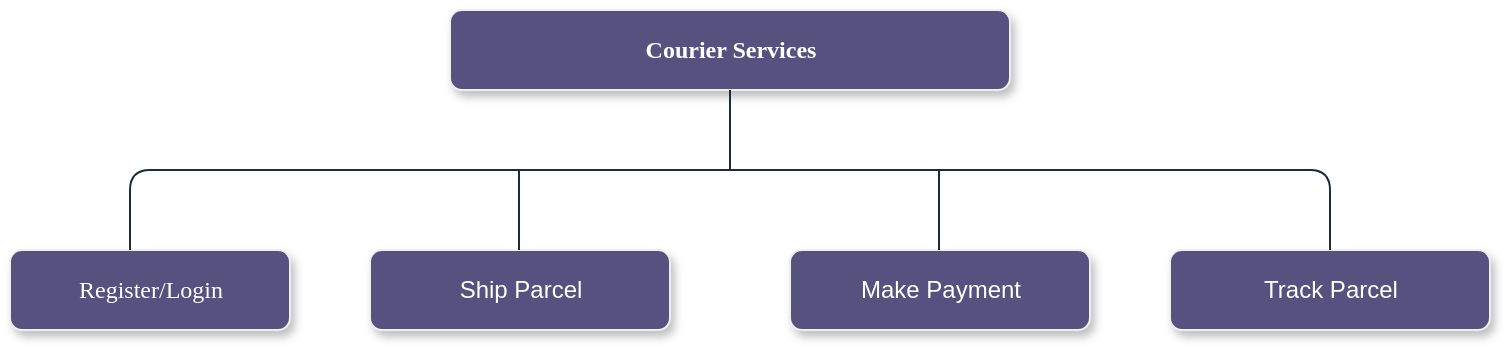 <mxfile version="20.8.10" type="device"><diagram name="Page-1" id="dQMZxHtP-6LMFTsyie1J"><mxGraphModel dx="864" dy="556" grid="1" gridSize="10" guides="1" tooltips="1" connect="1" arrows="1" fold="1" page="1" pageScale="1" pageWidth="1100" pageHeight="850" math="0" shadow="0"><root><mxCell id="0"/><mxCell id="1" parent="0"/><mxCell id="U8TM7bDFeXYTaksAIb5O-5" value="Register/Login" style="html=1;dashed=0;whitespace=wrap;fontFamily=Verdana;rounded=1;fillColor=#56517E;strokeColor=#EEEEEE;shadow=1;labelBackgroundColor=none;fontColor=#FFFFFF;" vertex="1" parent="1"><mxGeometry x="60" y="320" width="140" height="40" as="geometry"/></mxCell><mxCell id="U8TM7bDFeXYTaksAIb5O-6" value="Ship Parcel" style="html=1;dashed=0;whitespace=wrap;rounded=1;shadow=1;fillColor=#56517E;strokeColor=#EEEEEE;labelBackgroundColor=none;fontColor=#FFFFFF;" vertex="1" parent="1"><mxGeometry x="240" y="320" width="150" height="40" as="geometry"/></mxCell><mxCell id="U8TM7bDFeXYTaksAIb5O-7" value="Make Payment" style="html=1;dashed=0;whitespace=wrap;fillColor=#56517E;strokeColor=#EEEEEE;shadow=1;rounded=1;labelBackgroundColor=none;fontColor=#FFFFFF;" vertex="1" parent="1"><mxGeometry x="450" y="320" width="150" height="40" as="geometry"/></mxCell><mxCell id="U8TM7bDFeXYTaksAIb5O-8" value="Track Parcel" style="html=1;dashed=0;whitespace=wrap;shadow=1;rounded=1;fillColor=#56517E;strokeColor=#EEEEEE;labelBackgroundColor=none;fontColor=#FFFFFF;" vertex="1" parent="1"><mxGeometry x="640" y="320" width="160" height="40" as="geometry"/></mxCell><mxCell id="U8TM7bDFeXYTaksAIb5O-9" value="&lt;b&gt;Courier Services&lt;/b&gt;" style="html=1;whitespace=wrap;fillStyle=auto;rounded=1;glass=0;shadow=1;fillColor=#56517E;strokeColor=#EEEEEE;fontFamily=Verdana;labelBackgroundColor=none;fontColor=#FFFFFF;" vertex="1" parent="1"><mxGeometry x="280" y="200" width="280" height="40" as="geometry"/></mxCell><mxCell id="U8TM7bDFeXYTaksAIb5O-10" value="" style="endArrow=none;html=1;rounded=1;fontFamily=Verdana;entryX=0.5;entryY=0;entryDx=0;entryDy=0;shadow=0;labelBackgroundColor=none;strokeColor=#182E3E;fontColor=default;" edge="1" parent="1" target="U8TM7bDFeXYTaksAIb5O-8"><mxGeometry width="50" height="50" relative="1" as="geometry"><mxPoint x="120" y="320" as="sourcePoint"/><mxPoint x="170" y="270" as="targetPoint"/><Array as="points"><mxPoint x="120" y="280"/><mxPoint x="720" y="280"/></Array></mxGeometry></mxCell><mxCell id="U8TM7bDFeXYTaksAIb5O-11" value="" style="endArrow=none;html=1;rounded=1;shadow=0;fontFamily=Verdana;labelBackgroundColor=none;strokeColor=#182E3E;fontColor=default;" edge="1" parent="1"><mxGeometry width="50" height="50" relative="1" as="geometry"><mxPoint x="420" y="280" as="sourcePoint"/><mxPoint x="420" y="240" as="targetPoint"/></mxGeometry></mxCell><mxCell id="U8TM7bDFeXYTaksAIb5O-12" value="" style="endArrow=none;html=1;rounded=1;shadow=0;fontFamily=Verdana;labelBackgroundColor=none;strokeColor=#182E3E;fontColor=default;" edge="1" parent="1"><mxGeometry width="50" height="50" relative="1" as="geometry"><mxPoint x="314.5" y="320" as="sourcePoint"/><mxPoint x="314.5" y="280" as="targetPoint"/></mxGeometry></mxCell><mxCell id="U8TM7bDFeXYTaksAIb5O-16" value="" style="endArrow=none;html=1;rounded=1;shadow=0;fontFamily=Verdana;labelBackgroundColor=none;strokeColor=#182E3E;fontColor=default;" edge="1" parent="1"><mxGeometry width="50" height="50" relative="1" as="geometry"><mxPoint x="524.5" y="320" as="sourcePoint"/><mxPoint x="524.5" y="280" as="targetPoint"/></mxGeometry></mxCell></root></mxGraphModel></diagram></mxfile>